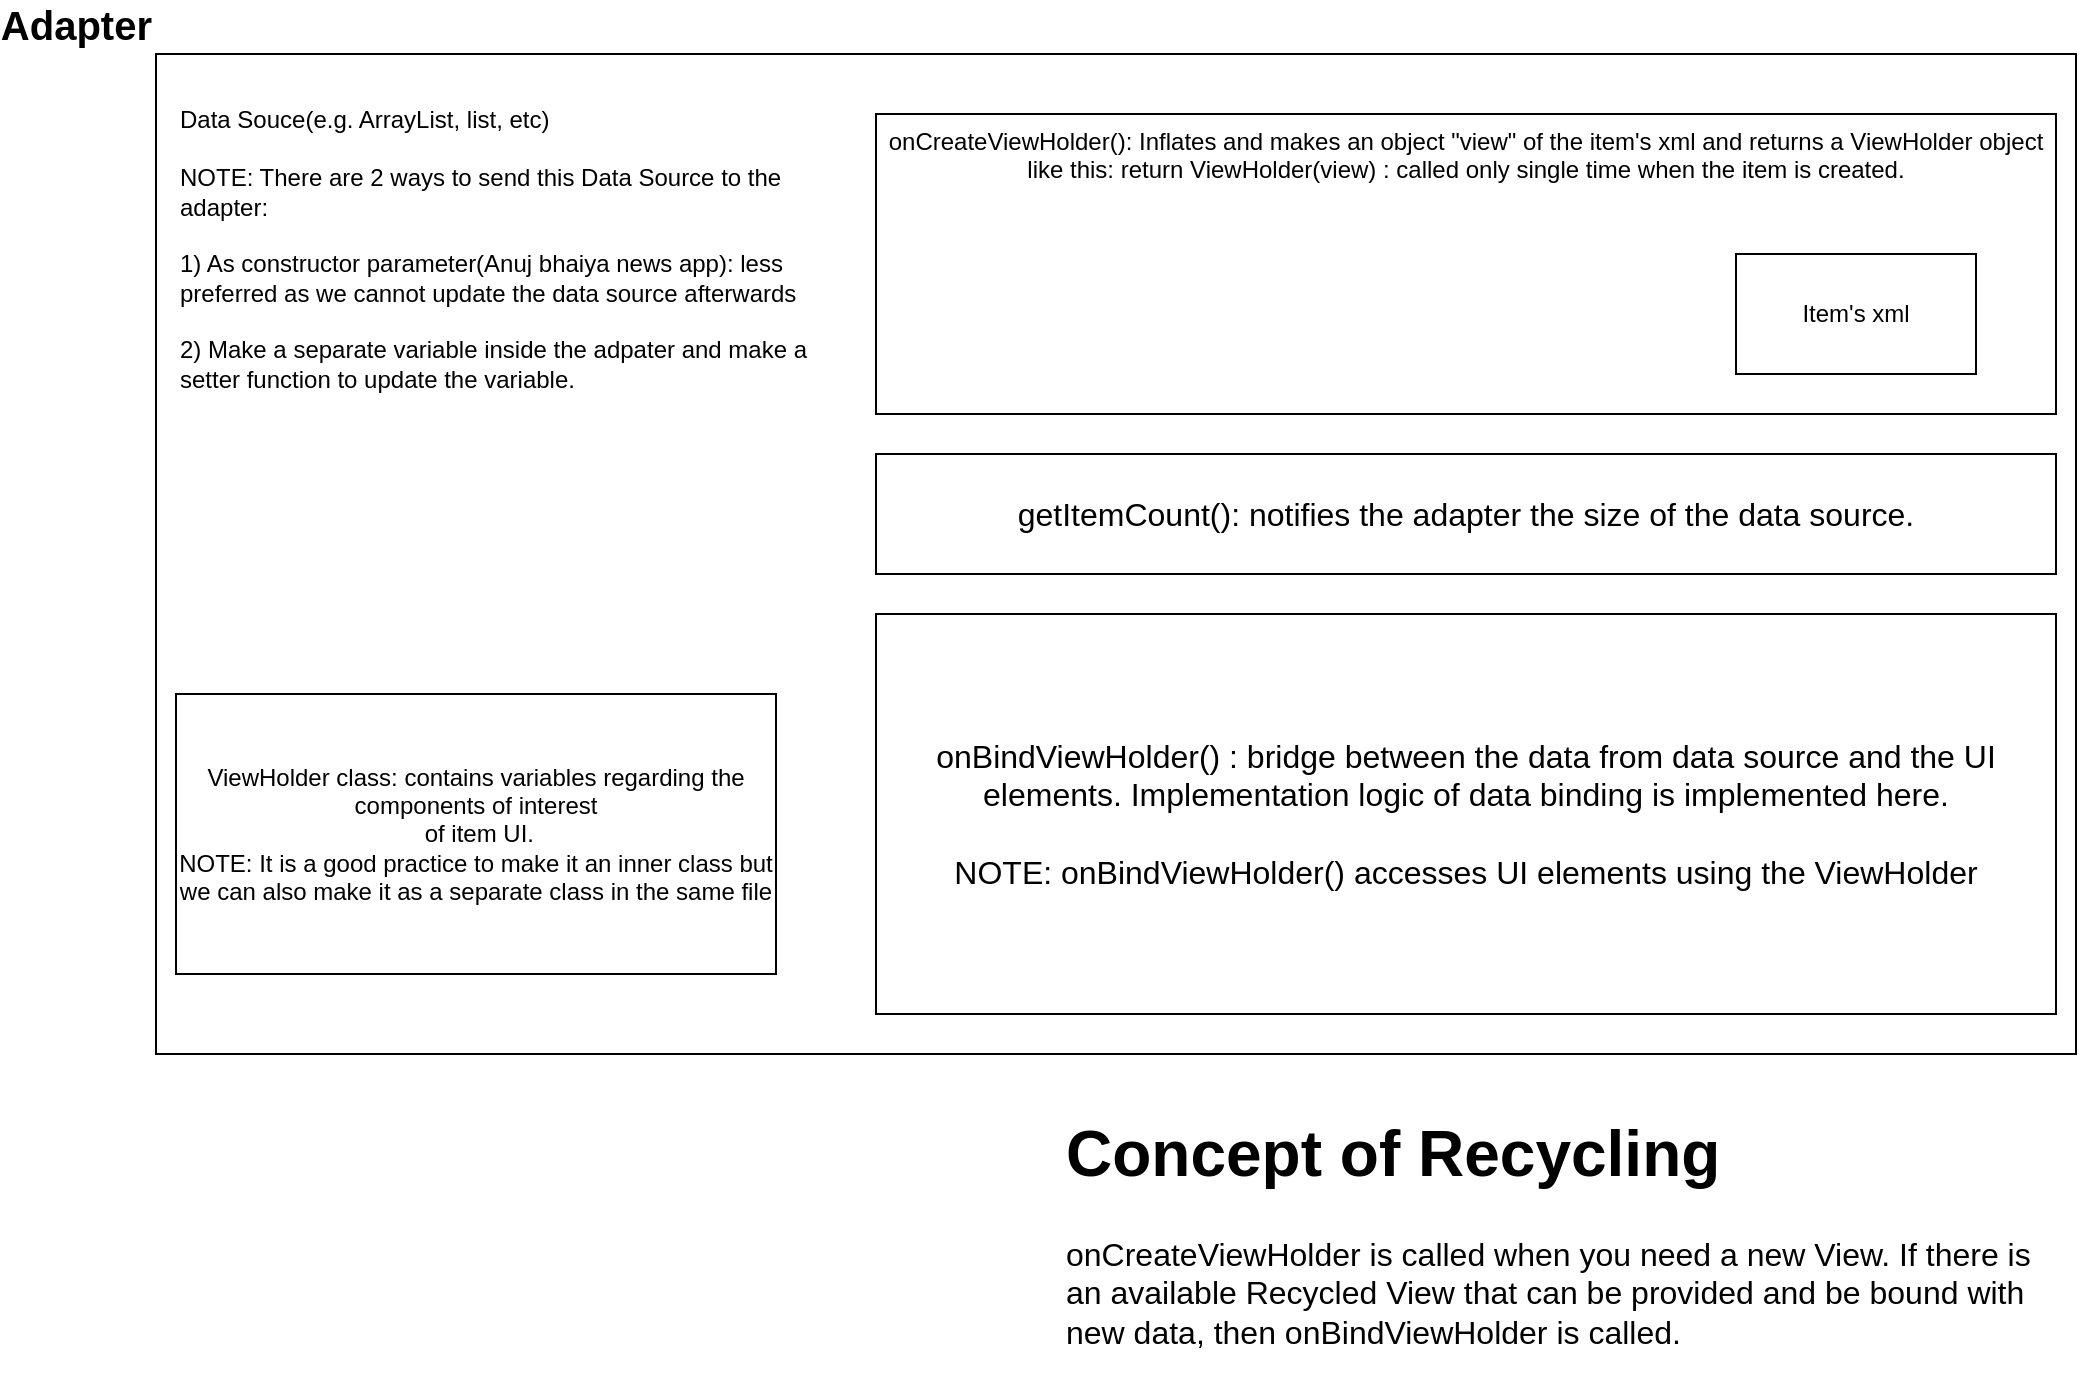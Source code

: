 <mxfile version="21.6.5" type="github">
  <diagram name="Page-1" id="7hVDUBUcFsJ8cG6uD65i">
    <mxGraphModel dx="2350" dy="850" grid="1" gridSize="10" guides="1" tooltips="1" connect="1" arrows="1" fold="1" page="1" pageScale="1" pageWidth="850" pageHeight="1100" math="0" shadow="0">
      <root>
        <mxCell id="0" />
        <mxCell id="1" parent="0" />
        <mxCell id="APZpNofsmR_TJW78a4NC-2" value="Adapter" style="rounded=0;whiteSpace=wrap;html=1;align=right;labelPosition=left;verticalLabelPosition=top;verticalAlign=bottom;fontStyle=1;fontSize=20;" parent="1" vertex="1">
          <mxGeometry x="-10" y="50" width="960" height="500" as="geometry" />
        </mxCell>
        <mxCell id="APZpNofsmR_TJW78a4NC-9" value="ViewHolder class: contains variables regarding the components of interest&lt;br&gt;&amp;nbsp;of item UI. &lt;br&gt;NOTE: It is a good practice to make it an inner class but we can also make it as a separate class in the same file" style="rounded=0;whiteSpace=wrap;html=1;" parent="1" vertex="1">
          <mxGeometry y="370" width="300" height="140" as="geometry" />
        </mxCell>
        <mxCell id="APZpNofsmR_TJW78a4NC-5" value="onCreateViewHolder(): Inflates and makes an object &quot;view&quot; of the item&#39;s xml and returns a ViewHolder object &lt;br&gt;like this: return ViewHolder(view) : called only single time when the item is created." style="rounded=0;whiteSpace=wrap;html=1;labelPosition=center;verticalLabelPosition=middle;align=center;verticalAlign=top;" parent="1" vertex="1">
          <mxGeometry x="350" y="80" width="590" height="150" as="geometry" />
        </mxCell>
        <mxCell id="APZpNofsmR_TJW78a4NC-10" value="&lt;div style=&quot;&quot;&gt;&lt;span style=&quot;background-color: initial;&quot;&gt;Data Souce(e.g. ArrayList, list, etc)&lt;/span&gt;&lt;/div&gt;&lt;div style=&quot;&quot;&gt;&lt;span style=&quot;background-color: initial;&quot;&gt;&lt;br&gt;&lt;/span&gt;&lt;/div&gt;&lt;div style=&quot;&quot;&gt;&lt;span style=&quot;background-color: initial;&quot;&gt;NOTE: There are 2 ways to send this Data Source to the&amp;nbsp;&lt;/span&gt;&lt;/div&gt;&lt;div style=&quot;&quot;&gt;&lt;span style=&quot;background-color: initial;&quot;&gt;adapter:&lt;/span&gt;&lt;/div&gt;&lt;div style=&quot;&quot;&gt;&lt;span style=&quot;background-color: initial;&quot;&gt;&lt;br&gt;&lt;/span&gt;&lt;/div&gt;&lt;div style=&quot;&quot;&gt;&lt;span style=&quot;background-color: initial;&quot;&gt;1) As constructor parameter(Anuj bhaiya news app): less preferred as we cannot update the data source afterwards&lt;/span&gt;&lt;/div&gt;&lt;div style=&quot;&quot;&gt;&lt;span style=&quot;background-color: initial;&quot;&gt;&lt;br&gt;&lt;/span&gt;&lt;/div&gt;&lt;div style=&quot;&quot;&gt;&lt;span style=&quot;background-color: initial;&quot;&gt;2) Make a separate variable inside the adpater and make a setter function to update the variable.&lt;/span&gt;&lt;/div&gt;&lt;div style=&quot;&quot;&gt;&lt;span style=&quot;background-color: initial;&quot;&gt;&lt;br&gt;&lt;/span&gt;&lt;/div&gt;" style="text;html=1;strokeColor=none;fillColor=none;align=left;verticalAlign=middle;whiteSpace=wrap;rounded=0;" parent="1" vertex="1">
          <mxGeometry y="73.75" width="340" height="162.5" as="geometry" />
        </mxCell>
        <mxCell id="APZpNofsmR_TJW78a4NC-12" value="Item&#39;s xml" style="rounded=0;whiteSpace=wrap;html=1;" parent="1" vertex="1">
          <mxGeometry x="780" y="150" width="120" height="60" as="geometry" />
        </mxCell>
        <mxCell id="APZpNofsmR_TJW78a4NC-14" value="getItemCount(): notifies the adapter the size of the data source." style="rounded=0;whiteSpace=wrap;html=1;fontSize=16;" parent="1" vertex="1">
          <mxGeometry x="350" y="250" width="590" height="60" as="geometry" />
        </mxCell>
        <mxCell id="APZpNofsmR_TJW78a4NC-17" value="&lt;h1&gt;Concept of Recycling&lt;/h1&gt;&lt;p&gt;onCreateViewHolder is called when you need a new View. If there is an available Recycled View that can be provided and be bound with new data, then onBindViewHolder is called.&lt;br&gt;&lt;/p&gt;" style="text;html=1;strokeColor=none;fillColor=none;spacing=5;spacingTop=-20;whiteSpace=wrap;overflow=hidden;rounded=0;fontSize=16;" parent="1" vertex="1">
          <mxGeometry x="440" y="570" width="510" height="150" as="geometry" />
        </mxCell>
        <mxCell id="APZpNofsmR_TJW78a4NC-19" value="onBindViewHolder() : bridge between the data from data source and the UI elements. Implementation logic of data binding is implemented here.&lt;br&gt;&lt;br&gt;NOTE: onBindViewHolder() accesses UI elements using the ViewHolder" style="rounded=0;whiteSpace=wrap;html=1;fontSize=16;" parent="1" vertex="1">
          <mxGeometry x="350" y="330" width="590" height="200" as="geometry" />
        </mxCell>
      </root>
    </mxGraphModel>
  </diagram>
</mxfile>
